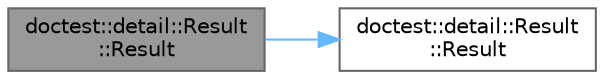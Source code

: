 digraph "doctest::detail::Result::Result"
{
 // LATEX_PDF_SIZE
  bgcolor="transparent";
  edge [fontname=Helvetica,fontsize=10,labelfontname=Helvetica,labelfontsize=10];
  node [fontname=Helvetica,fontsize=10,shape=box,height=0.2,width=0.4];
  rankdir="LR";
  Node1 [id="Node000001",label="doctest::detail::Result\l::Result",height=0.2,width=0.4,color="gray40", fillcolor="grey60", style="filled", fontcolor="black",tooltip=" "];
  Node1 -> Node2 [id="edge1_Node000001_Node000002",color="steelblue1",style="solid",tooltip=" "];
  Node2 [id="Node000002",label="doctest::detail::Result\l::Result",height=0.2,width=0.4,color="grey40", fillcolor="white", style="filled",URL="$structdoctest_1_1detail_1_1_result.html#ae38382da1a2d2f8e33aebc7da15febc9",tooltip=" "];
}
